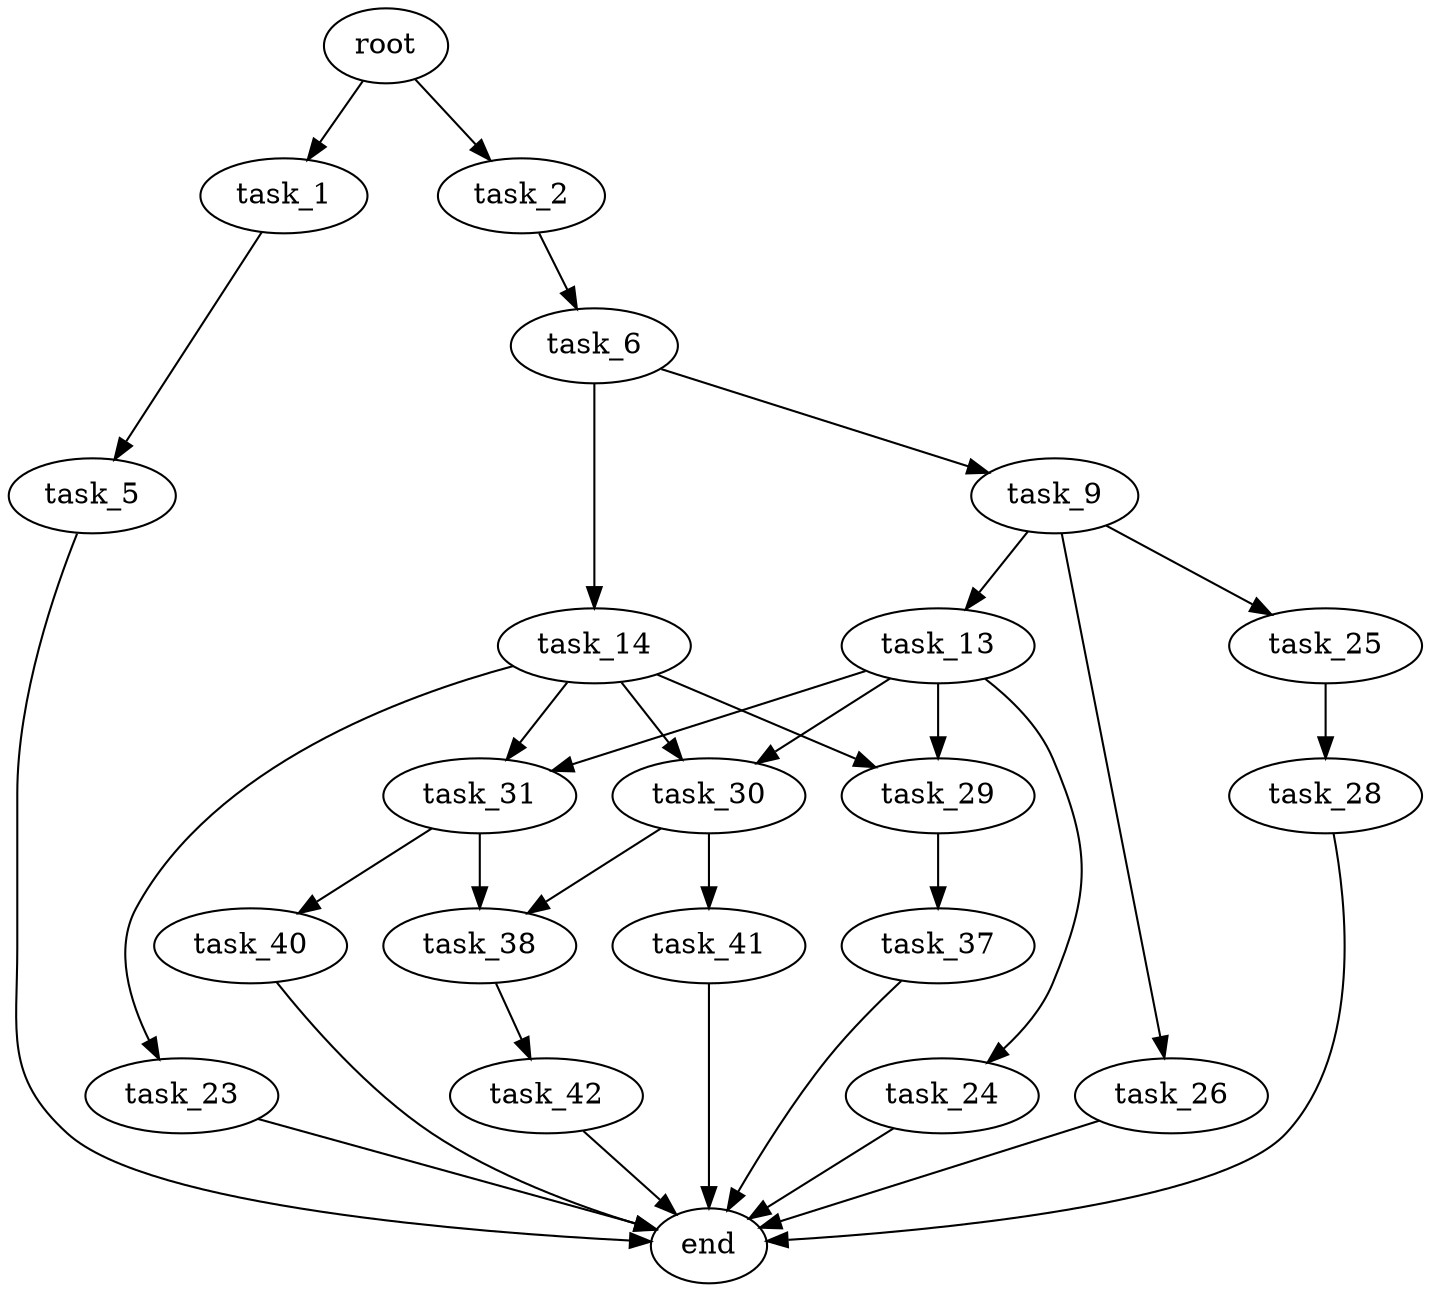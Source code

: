 digraph G {
  root [size="0.000000"];
  task_1 [size="1801635462.000000"];
  task_2 [size="831175079480.000000"];
  task_5 [size="3916460987.000000"];
  task_6 [size="991086263672.000000"];
  end [size="0.000000"];
  task_9 [size="134217728000.000000"];
  task_14 [size="182482196424.000000"];
  task_13 [size="8356861412.000000"];
  task_25 [size="45846002396.000000"];
  task_26 [size="368293445632.000000"];
  task_24 [size="8589934592.000000"];
  task_29 [size="307545643620.000000"];
  task_30 [size="782757789696.000000"];
  task_31 [size="39552275641.000000"];
  task_23 [size="210887267356.000000"];
  task_28 [size="315189506123.000000"];
  task_37 [size="76741786920.000000"];
  task_38 [size="30917448829.000000"];
  task_41 [size="549755813888.000000"];
  task_40 [size="368293445632.000000"];
  task_42 [size="199270581817.000000"];

  root -> task_1 [size="1.000000"];
  root -> task_2 [size="1.000000"];
  task_1 -> task_5 [size="134217728.000000"];
  task_2 -> task_6 [size="838860800.000000"];
  task_5 -> end [size="1.000000"];
  task_6 -> task_9 [size="679477248.000000"];
  task_6 -> task_14 [size="679477248.000000"];
  task_9 -> task_13 [size="209715200.000000"];
  task_9 -> task_25 [size="209715200.000000"];
  task_9 -> task_26 [size="209715200.000000"];
  task_14 -> task_23 [size="134217728.000000"];
  task_14 -> task_29 [size="134217728.000000"];
  task_14 -> task_30 [size="134217728.000000"];
  task_14 -> task_31 [size="134217728.000000"];
  task_13 -> task_24 [size="536870912.000000"];
  task_13 -> task_29 [size="536870912.000000"];
  task_13 -> task_30 [size="536870912.000000"];
  task_13 -> task_31 [size="536870912.000000"];
  task_25 -> task_28 [size="75497472.000000"];
  task_26 -> end [size="1.000000"];
  task_24 -> end [size="1.000000"];
  task_29 -> task_37 [size="411041792.000000"];
  task_30 -> task_38 [size="679477248.000000"];
  task_30 -> task_41 [size="679477248.000000"];
  task_31 -> task_38 [size="838860800.000000"];
  task_31 -> task_40 [size="838860800.000000"];
  task_23 -> end [size="1.000000"];
  task_28 -> end [size="1.000000"];
  task_37 -> end [size="1.000000"];
  task_38 -> task_42 [size="679477248.000000"];
  task_41 -> end [size="1.000000"];
  task_40 -> end [size="1.000000"];
  task_42 -> end [size="1.000000"];
}
